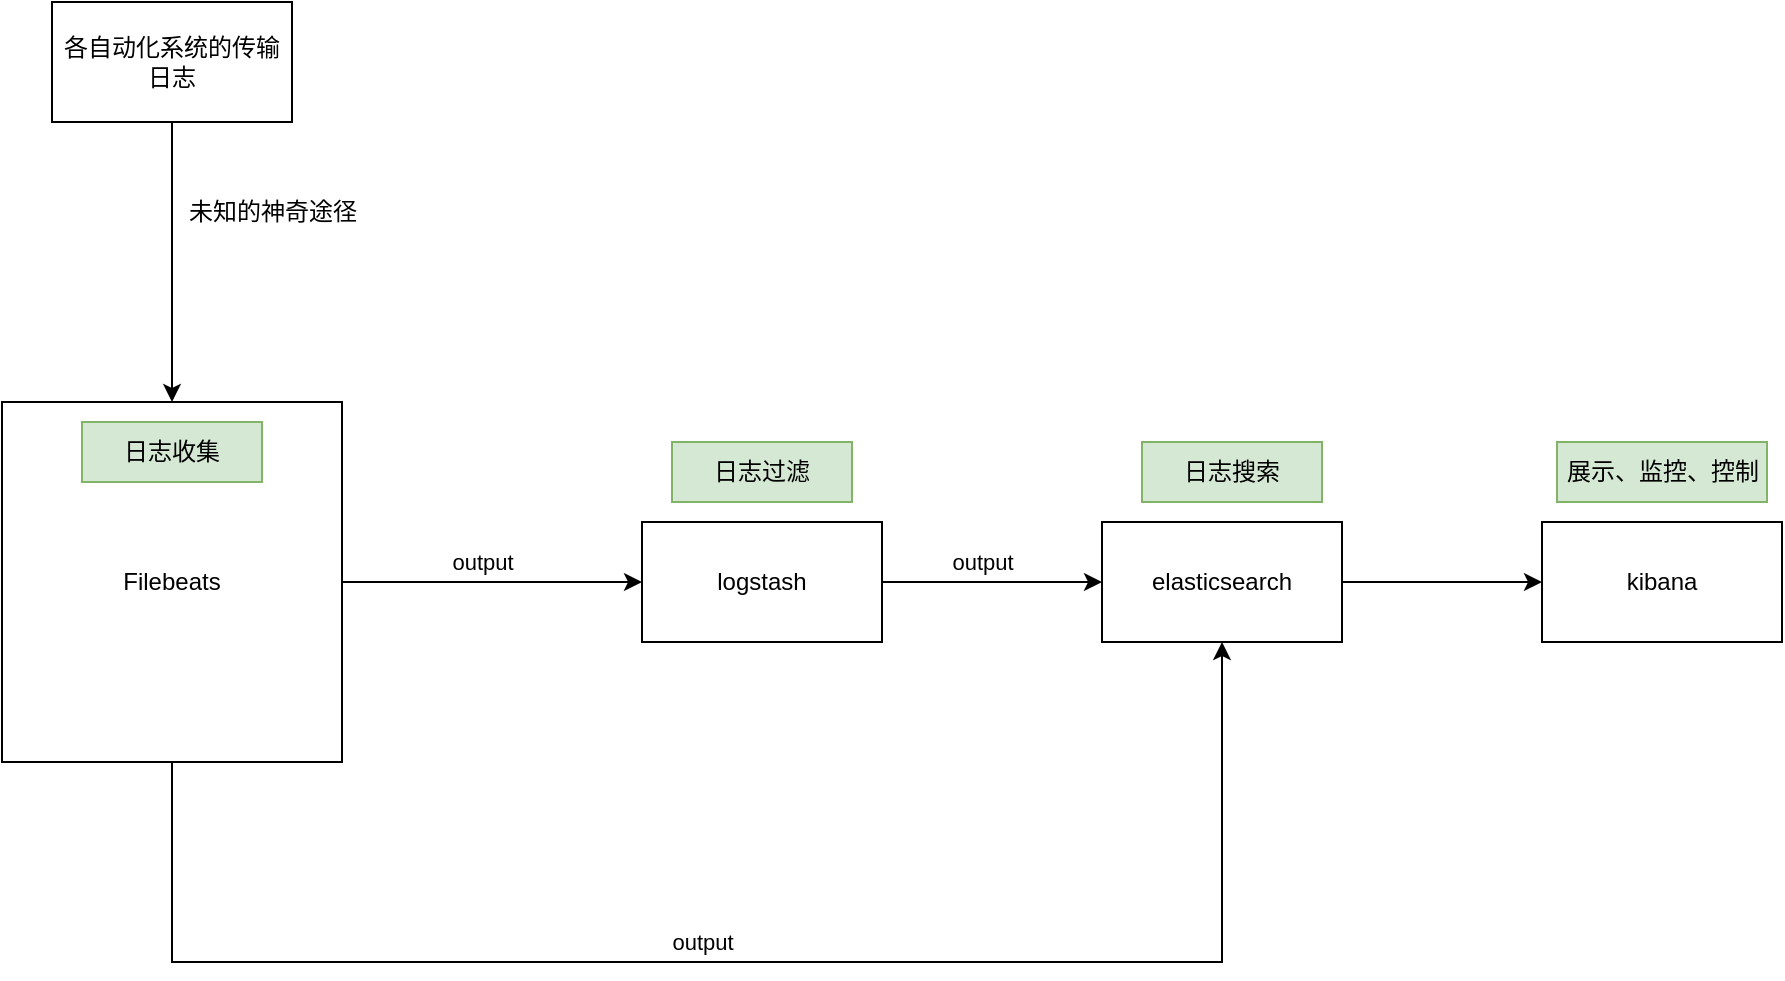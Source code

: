 <mxfile version="20.2.1" type="github">
  <diagram id="RzcEtvm96JnIgUenkMxl" name="第 1 页">
    <mxGraphModel dx="971" dy="773" grid="1" gridSize="10" guides="1" tooltips="1" connect="1" arrows="1" fold="1" page="1" pageScale="1" pageWidth="827" pageHeight="1169" math="0" shadow="0">
      <root>
        <mxCell id="0" />
        <mxCell id="1" parent="0" />
        <mxCell id="gY0WQMjgJ3JuYrdVmmzF-1" value="Filebeats" style="rounded=0;whiteSpace=wrap;html=1;" vertex="1" parent="1">
          <mxGeometry x="50" y="260" width="170" height="180" as="geometry" />
        </mxCell>
        <mxCell id="gY0WQMjgJ3JuYrdVmmzF-2" value="logstash" style="rounded=0;whiteSpace=wrap;html=1;" vertex="1" parent="1">
          <mxGeometry x="370" y="320" width="120" height="60" as="geometry" />
        </mxCell>
        <mxCell id="gY0WQMjgJ3JuYrdVmmzF-3" value="elasticsearch" style="rounded=0;whiteSpace=wrap;html=1;" vertex="1" parent="1">
          <mxGeometry x="600" y="320" width="120" height="60" as="geometry" />
        </mxCell>
        <mxCell id="gY0WQMjgJ3JuYrdVmmzF-4" value="kibana" style="rounded=0;whiteSpace=wrap;html=1;" vertex="1" parent="1">
          <mxGeometry x="820" y="320" width="120" height="60" as="geometry" />
        </mxCell>
        <mxCell id="gY0WQMjgJ3JuYrdVmmzF-5" value="" style="endArrow=classic;html=1;rounded=0;exitX=1;exitY=0.5;exitDx=0;exitDy=0;entryX=0;entryY=0.5;entryDx=0;entryDy=0;" edge="1" parent="1" source="gY0WQMjgJ3JuYrdVmmzF-1" target="gY0WQMjgJ3JuYrdVmmzF-2">
          <mxGeometry width="50" height="50" relative="1" as="geometry">
            <mxPoint x="270" y="420" as="sourcePoint" />
            <mxPoint x="320" y="370" as="targetPoint" />
          </mxGeometry>
        </mxCell>
        <mxCell id="gY0WQMjgJ3JuYrdVmmzF-15" value="output" style="edgeLabel;html=1;align=center;verticalAlign=middle;resizable=0;points=[];" vertex="1" connectable="0" parent="gY0WQMjgJ3JuYrdVmmzF-5">
          <mxGeometry x="0.133" y="-1" relative="1" as="geometry">
            <mxPoint x="-15" y="-11" as="offset" />
          </mxGeometry>
        </mxCell>
        <mxCell id="gY0WQMjgJ3JuYrdVmmzF-6" value="" style="endArrow=classic;html=1;rounded=0;exitX=1;exitY=0.5;exitDx=0;exitDy=0;entryX=0;entryY=0.5;entryDx=0;entryDy=0;" edge="1" parent="1" source="gY0WQMjgJ3JuYrdVmmzF-2" target="gY0WQMjgJ3JuYrdVmmzF-3">
          <mxGeometry width="50" height="50" relative="1" as="geometry">
            <mxPoint x="490" y="370" as="sourcePoint" />
            <mxPoint x="540" y="320" as="targetPoint" />
          </mxGeometry>
        </mxCell>
        <mxCell id="gY0WQMjgJ3JuYrdVmmzF-7" value="" style="endArrow=classic;html=1;rounded=0;exitX=1;exitY=0.5;exitDx=0;exitDy=0;entryX=0;entryY=0.5;entryDx=0;entryDy=0;" edge="1" parent="1" source="gY0WQMjgJ3JuYrdVmmzF-3" target="gY0WQMjgJ3JuYrdVmmzF-4">
          <mxGeometry width="50" height="50" relative="1" as="geometry">
            <mxPoint x="770" y="470" as="sourcePoint" />
            <mxPoint x="820" y="420" as="targetPoint" />
          </mxGeometry>
        </mxCell>
        <mxCell id="gY0WQMjgJ3JuYrdVmmzF-8" value="日志收集" style="rounded=0;whiteSpace=wrap;html=1;fillColor=#d5e8d4;strokeColor=#82b366;" vertex="1" parent="1">
          <mxGeometry x="90" y="270" width="90" height="30" as="geometry" />
        </mxCell>
        <mxCell id="gY0WQMjgJ3JuYrdVmmzF-9" value="日志过滤" style="rounded=0;whiteSpace=wrap;html=1;fillColor=#d5e8d4;strokeColor=#82b366;" vertex="1" parent="1">
          <mxGeometry x="385" y="280" width="90" height="30" as="geometry" />
        </mxCell>
        <mxCell id="gY0WQMjgJ3JuYrdVmmzF-10" value="日志搜索" style="rounded=0;whiteSpace=wrap;html=1;fillColor=#d5e8d4;strokeColor=#82b366;" vertex="1" parent="1">
          <mxGeometry x="620" y="280" width="90" height="30" as="geometry" />
        </mxCell>
        <mxCell id="gY0WQMjgJ3JuYrdVmmzF-11" value="展示、监控、控制" style="rounded=0;whiteSpace=wrap;html=1;fillColor=#d5e8d4;strokeColor=#82b366;" vertex="1" parent="1">
          <mxGeometry x="827.5" y="280" width="105" height="30" as="geometry" />
        </mxCell>
        <mxCell id="gY0WQMjgJ3JuYrdVmmzF-12" value="各自动化系统的传输日志" style="rounded=0;whiteSpace=wrap;html=1;" vertex="1" parent="1">
          <mxGeometry x="75" y="60" width="120" height="60" as="geometry" />
        </mxCell>
        <mxCell id="gY0WQMjgJ3JuYrdVmmzF-13" value="" style="endArrow=classic;html=1;rounded=0;exitX=0.5;exitY=1;exitDx=0;exitDy=0;entryX=0.5;entryY=0;entryDx=0;entryDy=0;" edge="1" parent="1" source="gY0WQMjgJ3JuYrdVmmzF-12" target="gY0WQMjgJ3JuYrdVmmzF-1">
          <mxGeometry width="50" height="50" relative="1" as="geometry">
            <mxPoint x="210" y="190" as="sourcePoint" />
            <mxPoint x="260" y="140" as="targetPoint" />
          </mxGeometry>
        </mxCell>
        <mxCell id="gY0WQMjgJ3JuYrdVmmzF-14" value="未知的神奇途径" style="text;html=1;align=center;verticalAlign=middle;resizable=0;points=[];autosize=1;strokeColor=none;fillColor=none;" vertex="1" parent="1">
          <mxGeometry x="130" y="150" width="110" height="30" as="geometry" />
        </mxCell>
        <mxCell id="gY0WQMjgJ3JuYrdVmmzF-16" value="output" style="edgeLabel;html=1;align=center;verticalAlign=middle;resizable=0;points=[];" vertex="1" connectable="0" parent="1">
          <mxGeometry x="540" y="340" as="geometry" />
        </mxCell>
        <mxCell id="gY0WQMjgJ3JuYrdVmmzF-17" value="" style="endArrow=classic;html=1;rounded=0;exitX=0.5;exitY=1;exitDx=0;exitDy=0;entryX=0.5;entryY=1;entryDx=0;entryDy=0;" edge="1" parent="1" source="gY0WQMjgJ3JuYrdVmmzF-1" target="gY0WQMjgJ3JuYrdVmmzF-3">
          <mxGeometry width="50" height="50" relative="1" as="geometry">
            <mxPoint x="220" y="590" as="sourcePoint" />
            <mxPoint x="270" y="540" as="targetPoint" />
            <Array as="points">
              <mxPoint x="135" y="540" />
              <mxPoint x="660" y="540" />
            </Array>
          </mxGeometry>
        </mxCell>
        <mxCell id="gY0WQMjgJ3JuYrdVmmzF-18" value="output" style="edgeLabel;html=1;align=center;verticalAlign=middle;resizable=0;points=[];" vertex="1" connectable="0" parent="1">
          <mxGeometry x="400" y="530" as="geometry" />
        </mxCell>
      </root>
    </mxGraphModel>
  </diagram>
</mxfile>
